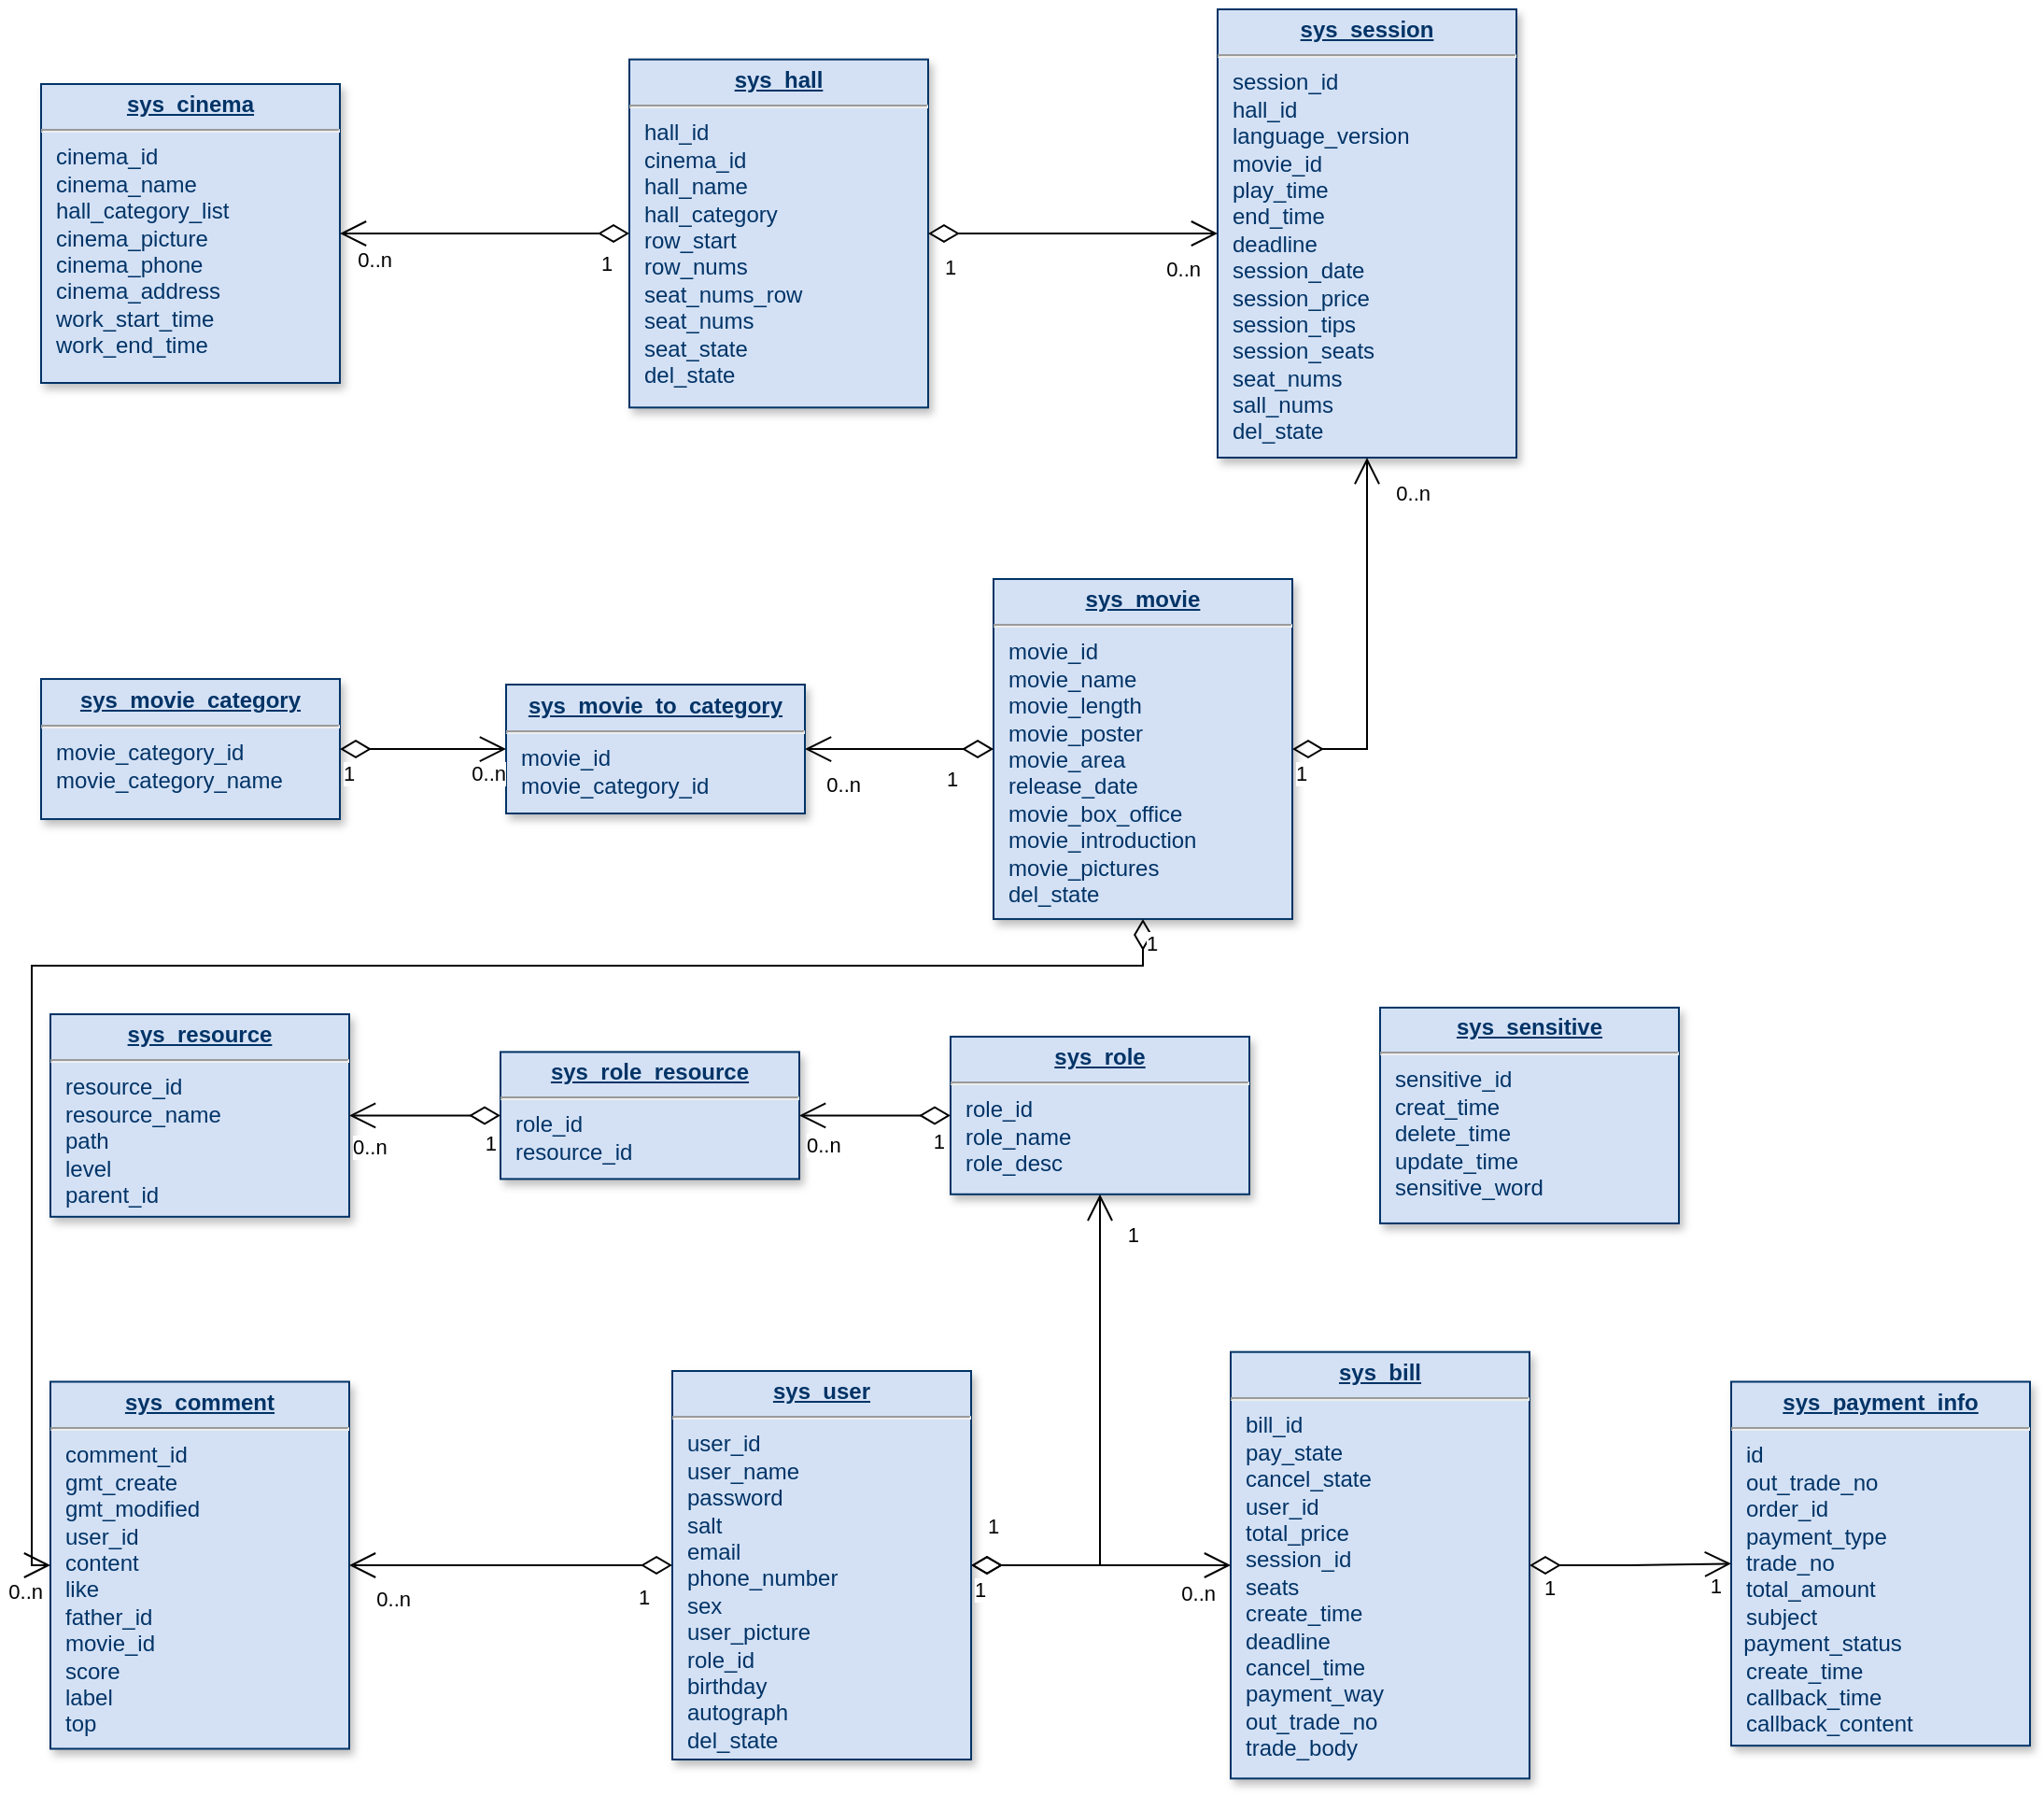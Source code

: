 <mxfile version="21.1.2" type="github">
  <diagram name="Page-1" id="efa7a0a1-bf9b-a30e-e6df-94a7791c09e9">
    <mxGraphModel dx="2733" dy="1202" grid="0" gridSize="10" guides="1" tooltips="1" connect="1" arrows="1" fold="1" page="0" pageScale="1" pageWidth="826" pageHeight="1169" background="none" math="0" shadow="0">
      <root>
        <mxCell id="0" />
        <mxCell id="1" parent="0" />
        <mxCell id="19" value="&lt;p style=&quot;margin: 4px 0px 0px; text-align: center;&quot;&gt;&lt;b&gt;&lt;u&gt;sys_role&lt;/u&gt;&lt;/b&gt;&lt;br&gt;&lt;/p&gt;&lt;hr&gt;&lt;p style=&quot;margin: 0px; margin-left: 8px;&quot;&gt;role_id&lt;br&gt;role_name&lt;/p&gt;&lt;p style=&quot;margin: 0px; margin-left: 8px;&quot;&gt;role_desc&lt;/p&gt;" style="verticalAlign=top;align=left;overflow=fill;fontSize=12;fontFamily=Helvetica;html=1;strokeColor=#003366;shadow=1;fillColor=#D4E1F5;fontColor=#003366" parent="1" vertex="1">
          <mxGeometry x="167" y="881.03" width="160" height="84.36" as="geometry" />
        </mxCell>
        <mxCell id="20" value="&lt;p style=&quot;margin: 4px 0px 0px; text-align: center;&quot;&gt;&lt;b&gt;&lt;u&gt;sys_comment&lt;/u&gt;&lt;/b&gt;&lt;br&gt;&lt;/p&gt;&lt;hr&gt;&lt;p style=&quot;margin: 0px; margin-left: 8px;&quot;&gt;comment_id&lt;/p&gt;&lt;p style=&quot;margin: 0px; margin-left: 8px;&quot;&gt;gmt_create&lt;/p&gt;&lt;p style=&quot;margin: 0px; margin-left: 8px;&quot;&gt;gmt_modified&lt;/p&gt;&lt;p style=&quot;margin: 0px; margin-left: 8px;&quot;&gt;user_id&lt;/p&gt;&lt;p style=&quot;margin: 0px; margin-left: 8px;&quot;&gt;content&lt;/p&gt;&lt;p style=&quot;margin: 0px; margin-left: 8px;&quot;&gt;like&lt;br&gt;&lt;/p&gt;&lt;p style=&quot;margin: 0px; margin-left: 8px;&quot;&gt;father_id&lt;br&gt;&lt;/p&gt;&lt;p style=&quot;margin: 0px; margin-left: 8px;&quot;&gt;movie_id&lt;br&gt;&lt;/p&gt;&lt;p style=&quot;margin: 0px; margin-left: 8px;&quot;&gt;score&lt;br&gt;&lt;/p&gt;&lt;p style=&quot;margin: 0px; margin-left: 8px;&quot;&gt;label&lt;br&gt;&lt;/p&gt;&lt;p style=&quot;margin: 0px; margin-left: 8px;&quot;&gt;top&lt;br&gt;&lt;/p&gt;" style="verticalAlign=top;align=left;overflow=fill;fontSize=12;fontFamily=Helvetica;html=1;strokeColor=#003366;shadow=1;fillColor=#D4E1F5;fontColor=#003366" parent="1" vertex="1">
          <mxGeometry x="-315" y="1065.75" width="160" height="196.5" as="geometry" />
        </mxCell>
        <mxCell id="21" value="&lt;p style=&quot;margin: 4px 0px 0px; text-align: center;&quot;&gt;&lt;b&gt;&lt;u&gt;sys_cinema&lt;/u&gt;&lt;/b&gt;&lt;br&gt;&lt;/p&gt;&lt;hr&gt;&lt;p style=&quot;margin: 0px; margin-left: 8px;&quot;&gt;cinema_id&lt;/p&gt;&lt;p style=&quot;margin: 0px; margin-left: 8px;&quot;&gt;cinema_name&lt;/p&gt;&lt;p style=&quot;margin: 0px; margin-left: 8px;&quot;&gt;hall_category_list&lt;/p&gt;&lt;p style=&quot;margin: 0px; margin-left: 8px;&quot;&gt;cinema_picture&lt;/p&gt;&lt;p style=&quot;margin: 0px; margin-left: 8px;&quot;&gt;cinema_phone&lt;/p&gt;&lt;p style=&quot;margin: 0px; margin-left: 8px;&quot;&gt;cinema_address&lt;/p&gt;&lt;p style=&quot;margin: 0px; margin-left: 8px;&quot;&gt;work_start_time&lt;/p&gt;&lt;p style=&quot;margin: 0px; margin-left: 8px;&quot;&gt;work_end_time&lt;/p&gt;" style="verticalAlign=top;align=left;overflow=fill;fontSize=12;fontFamily=Helvetica;html=1;strokeColor=#003366;shadow=1;fillColor=#D4E1F5;fontColor=#003366" parent="1" vertex="1">
          <mxGeometry x="-320" y="371.0" width="160" height="160" as="geometry" />
        </mxCell>
        <mxCell id="22" value="&lt;p style=&quot;margin: 4px 0px 0px; text-align: center;&quot;&gt;&lt;b&gt;&lt;u&gt;sys_user&lt;/u&gt;&lt;/b&gt;&lt;br&gt;&lt;/p&gt;&lt;hr&gt;&lt;p style=&quot;margin: 0px; margin-left: 8px;&quot;&gt;user_id&lt;/p&gt;&lt;p style=&quot;margin: 0px; margin-left: 8px;&quot;&gt;user_name&lt;/p&gt;&lt;p style=&quot;margin: 0px; margin-left: 8px;&quot;&gt;password&lt;/p&gt;&lt;p style=&quot;margin: 0px; margin-left: 8px;&quot;&gt;salt&lt;/p&gt;&lt;p style=&quot;margin: 0px; margin-left: 8px;&quot;&gt;email&lt;/p&gt;&lt;p style=&quot;margin: 0px; margin-left: 8px;&quot;&gt;phone_number&lt;/p&gt;&lt;p style=&quot;margin: 0px; margin-left: 8px;&quot;&gt;sex&lt;/p&gt;&lt;p style=&quot;margin: 0px; margin-left: 8px;&quot;&gt;user_picture&lt;/p&gt;&lt;p style=&quot;margin: 0px; margin-left: 8px;&quot;&gt;role_id&lt;/p&gt;&lt;p style=&quot;margin: 0px; margin-left: 8px;&quot;&gt;birthday&lt;/p&gt;&lt;p style=&quot;margin: 0px; margin-left: 8px;&quot;&gt;autograph&lt;br&gt;&lt;/p&gt;&lt;p style=&quot;margin: 0px; margin-left: 8px;&quot;&gt;del_state&lt;br&gt;&lt;/p&gt;" style="verticalAlign=top;align=left;overflow=fill;fontSize=12;fontFamily=Helvetica;html=1;strokeColor=#003366;shadow=1;fillColor=#D4E1F5;fontColor=#003366" parent="1" vertex="1">
          <mxGeometry x="18" y="1060" width="160" height="208" as="geometry" />
        </mxCell>
        <mxCell id="23" value="&lt;p style=&quot;margin: 4px 0px 0px; text-align: center;&quot;&gt;&lt;b&gt;&lt;u&gt;sys_hall&lt;/u&gt;&lt;/b&gt;&lt;br&gt;&lt;/p&gt;&lt;hr&gt;&lt;p style=&quot;margin: 0px; margin-left: 8px;&quot;&gt;hall_id&lt;/p&gt;&lt;p style=&quot;margin: 0px; margin-left: 8px;&quot;&gt;cinema_id&lt;/p&gt;&lt;p style=&quot;margin: 0px; margin-left: 8px;&quot;&gt;hall_name&lt;/p&gt;&lt;p style=&quot;margin: 0px; margin-left: 8px;&quot;&gt;hall_category&lt;/p&gt;&lt;p style=&quot;margin: 0px; margin-left: 8px;&quot;&gt;row_start&lt;br&gt;&lt;/p&gt;&lt;p style=&quot;margin: 0px; margin-left: 8px;&quot;&gt;row_nums&lt;br&gt;&lt;/p&gt;&lt;p style=&quot;margin: 0px; margin-left: 8px;&quot;&gt;seat_nums_row&lt;br&gt;&lt;/p&gt;&lt;p style=&quot;margin: 0px; margin-left: 8px;&quot;&gt;seat_nums&lt;br&gt;&lt;/p&gt;&lt;p style=&quot;margin: 0px; margin-left: 8px;&quot;&gt;seat_state&lt;br&gt;&lt;/p&gt;&lt;p style=&quot;margin: 0px; margin-left: 8px;&quot;&gt;del_state&lt;br&gt;&lt;/p&gt;" style="verticalAlign=top;align=left;overflow=fill;fontSize=12;fontFamily=Helvetica;html=1;strokeColor=#003366;shadow=1;fillColor=#D4E1F5;fontColor=#003366" parent="1" vertex="1">
          <mxGeometry x="-5" y="357.82" width="160" height="186.36" as="geometry" />
        </mxCell>
        <mxCell id="24" value="&lt;p style=&quot;margin: 4px 0px 0px; text-align: center;&quot;&gt;&lt;b&gt;&lt;u&gt;sys_movie&lt;/u&gt;&lt;/b&gt;&lt;br&gt;&lt;/p&gt;&lt;hr&gt;&lt;p style=&quot;margin: 0px; margin-left: 8px;&quot;&gt;movie_id&lt;/p&gt;&lt;p style=&quot;margin: 0px; margin-left: 8px;&quot;&gt;movie_name&lt;/p&gt;&lt;p style=&quot;margin: 0px; margin-left: 8px;&quot;&gt;movie_length&lt;/p&gt;&lt;p style=&quot;margin: 0px; margin-left: 8px;&quot;&gt;movie_poster&lt;/p&gt;&lt;p style=&quot;margin: 0px; margin-left: 8px;&quot;&gt;movie_area&lt;/p&gt;&lt;p style=&quot;margin: 0px; margin-left: 8px;&quot;&gt;release_date&lt;/p&gt;&lt;p style=&quot;margin: 0px; margin-left: 8px;&quot;&gt;movie_box_office&lt;/p&gt;&lt;p style=&quot;margin: 0px; margin-left: 8px;&quot;&gt;movie_introduction&lt;br&gt;&lt;/p&gt;&lt;p style=&quot;margin: 0px; margin-left: 8px;&quot;&gt;movie_pictures&lt;br&gt;&lt;/p&gt;&lt;p style=&quot;margin: 0px; margin-left: 8px;&quot;&gt;del_state&lt;br&gt;&lt;/p&gt;" style="verticalAlign=top;align=left;overflow=fill;fontSize=12;fontFamily=Helvetica;html=1;strokeColor=#003366;shadow=1;fillColor=#D4E1F5;fontColor=#003366" parent="1" vertex="1">
          <mxGeometry x="190" y="636" width="160" height="182.04" as="geometry" />
        </mxCell>
        <mxCell id="25" value="&lt;p style=&quot;margin: 0px; margin-top: 4px; text-align: center; text-decoration: underline;&quot;&gt;&lt;b&gt;sys_bill&lt;/b&gt;&lt;/p&gt;&lt;hr&gt;&lt;p style=&quot;margin: 0px; margin-left: 8px;&quot;&gt;bill_id&lt;/p&gt;&lt;p style=&quot;margin: 0px; margin-left: 8px;&quot;&gt;pay_state&lt;/p&gt;&lt;p style=&quot;margin: 0px; margin-left: 8px;&quot;&gt;cancel_state&lt;/p&gt;&lt;p style=&quot;margin: 0px; margin-left: 8px;&quot;&gt;user_id&lt;/p&gt;&lt;p style=&quot;margin: 0px; margin-left: 8px;&quot;&gt;total_price&lt;/p&gt;&lt;p style=&quot;margin: 0px; margin-left: 8px;&quot;&gt;session_id&lt;/p&gt;&lt;p style=&quot;margin: 0px; margin-left: 8px;&quot;&gt;seats&lt;/p&gt;&lt;p style=&quot;margin: 0px; margin-left: 8px;&quot;&gt;create_time&lt;/p&gt;&lt;p style=&quot;margin: 0px; margin-left: 8px;&quot;&gt;deadline&lt;br&gt;&lt;/p&gt;&lt;p style=&quot;margin: 0px; margin-left: 8px;&quot;&gt;cancel_time&lt;br&gt;&lt;/p&gt;&lt;p style=&quot;margin: 0px; margin-left: 8px;&quot;&gt;payment_way&lt;br&gt;&lt;/p&gt;&lt;p style=&quot;margin: 0px; margin-left: 8px;&quot;&gt;out_trade_no&lt;br&gt;&lt;/p&gt;&lt;p style=&quot;margin: 0px; margin-left: 8px;&quot;&gt;trade_body&lt;br&gt;&lt;/p&gt;" style="verticalAlign=top;align=left;overflow=fill;fontSize=12;fontFamily=Helvetica;html=1;strokeColor=#003366;shadow=1;fillColor=#D4E1F5;fontColor=#003366" parent="1" vertex="1">
          <mxGeometry x="317" y="1049.82" width="160" height="228.36" as="geometry" />
        </mxCell>
        <mxCell id="27" value="&lt;p style=&quot;margin: 4px 0px 0px; text-align: center;&quot;&gt;&lt;b&gt;&lt;u&gt;sys_session&lt;/u&gt;&lt;/b&gt;&lt;br&gt;&lt;/p&gt;&lt;hr&gt;&lt;p style=&quot;margin: 0px; margin-left: 8px;&quot;&gt;session_id&lt;br&gt;hall_id&lt;/p&gt;&lt;p style=&quot;margin: 0px; margin-left: 8px;&quot;&gt;language_version&lt;/p&gt;&lt;p style=&quot;margin: 0px; margin-left: 8px;&quot;&gt;movie_id&lt;/p&gt;&lt;p style=&quot;margin: 0px; margin-left: 8px;&quot;&gt;play_time&lt;/p&gt;&lt;p style=&quot;margin: 0px; margin-left: 8px;&quot;&gt;end_time&lt;/p&gt;&lt;p style=&quot;margin: 0px; margin-left: 8px;&quot;&gt;deadline&lt;/p&gt;&lt;p style=&quot;margin: 0px; margin-left: 8px;&quot;&gt;session_date&lt;/p&gt;&lt;p style=&quot;margin: 0px; margin-left: 8px;&quot;&gt;session_price&lt;/p&gt;&lt;p style=&quot;margin: 0px; margin-left: 8px;&quot;&gt;session_tips&lt;/p&gt;&lt;p style=&quot;margin: 0px; margin-left: 8px;&quot;&gt;session_seats&lt;/p&gt;&lt;p style=&quot;margin: 0px; margin-left: 8px;&quot;&gt;seat_nums&lt;br&gt;&lt;/p&gt;&lt;p style=&quot;margin: 0px; margin-left: 8px;&quot;&gt;sall_nums&lt;br&gt;&lt;/p&gt;&lt;p style=&quot;margin: 0px; margin-left: 8px;&quot;&gt;del_state&lt;br&gt;&lt;/p&gt;" style="verticalAlign=top;align=left;overflow=fill;fontSize=12;fontFamily=Helvetica;html=1;strokeColor=#003366;shadow=1;fillColor=#D4E1F5;fontColor=#003366" parent="1" vertex="1">
          <mxGeometry x="310" y="331" width="160" height="240" as="geometry" />
        </mxCell>
        <mxCell id="28" value="&lt;p style=&quot;margin: 4px 0px 0px; text-align: center;&quot;&gt;&lt;b&gt;&lt;u&gt;sys_payment_info&lt;/u&gt;&lt;/b&gt;&lt;br&gt;&lt;/p&gt;&lt;hr&gt;&lt;p style=&quot;margin: 0px; margin-left: 8px;&quot;&gt;id&lt;/p&gt;&lt;p style=&quot;margin: 0px; margin-left: 8px;&quot;&gt;out_trade_no&lt;/p&gt;&lt;p style=&quot;margin: 0px; margin-left: 8px;&quot;&gt;order_id&lt;/p&gt;&lt;p style=&quot;margin: 0px; margin-left: 8px;&quot;&gt;payment_type&lt;/p&gt;&lt;p style=&quot;margin: 0px; margin-left: 8px;&quot;&gt;trade_no&lt;/p&gt;&lt;p style=&quot;margin: 0px; margin-left: 8px;&quot;&gt;total_amount&lt;/p&gt;&lt;p style=&quot;margin: 0px; margin-left: 8px;&quot;&gt;subject&lt;/p&gt;&amp;nbsp; payment_status&lt;p style=&quot;margin: 0px; margin-left: 8px;&quot;&gt;create_time&lt;br&gt;&lt;/p&gt;&lt;p style=&quot;margin: 0px; margin-left: 8px;&quot;&gt;callback_time&lt;br&gt;&lt;/p&gt;&lt;p style=&quot;margin: 0px; margin-left: 8px;&quot;&gt;callback_content&lt;br&gt;&lt;/p&gt;" style="verticalAlign=top;align=left;overflow=fill;fontSize=12;fontFamily=Helvetica;html=1;strokeColor=#003366;shadow=1;fillColor=#D4E1F5;fontColor=#003366" parent="1" vertex="1">
          <mxGeometry x="585" y="1065.75" width="160" height="194.84" as="geometry" />
        </mxCell>
        <mxCell id="29" value="&lt;p style=&quot;margin: 4px 0px 0px; text-align: center;&quot;&gt;&lt;b&gt;&lt;u&gt;sys_movie_category&lt;/u&gt;&lt;/b&gt;&lt;br&gt;&lt;/p&gt;&lt;hr&gt;&lt;p style=&quot;margin: 0px; margin-left: 8px;&quot;&gt;movie_category_id&lt;/p&gt;&lt;p style=&quot;margin: 0px; margin-left: 8px;&quot;&gt;movie_category_name&lt;/p&gt;&lt;p style=&quot;margin: 0px; margin-left: 8px;&quot;&gt;&lt;br&gt;&lt;/p&gt;" style="verticalAlign=top;align=left;overflow=fill;fontSize=12;fontFamily=Helvetica;html=1;strokeColor=#003366;shadow=1;fillColor=#D4E1F5;fontColor=#003366" parent="1" vertex="1">
          <mxGeometry x="-320" y="689.52" width="160" height="75" as="geometry" />
        </mxCell>
        <mxCell id="31" value="&lt;p style=&quot;margin: 4px 0px 0px; text-align: center;&quot;&gt;&lt;b&gt;&lt;u&gt;sys_sensitive&lt;/u&gt;&lt;/b&gt;&lt;br&gt;&lt;/p&gt;&lt;hr&gt;&lt;p style=&quot;margin: 0px; margin-left: 8px;&quot;&gt;sensitive_id&lt;/p&gt;&lt;p style=&quot;margin: 0px; margin-left: 8px;&quot;&gt;creat_time&lt;/p&gt;&lt;p style=&quot;margin: 0px; margin-left: 8px;&quot;&gt;delete_time&lt;/p&gt;&lt;p style=&quot;margin: 0px; margin-left: 8px;&quot;&gt;update_time&lt;br&gt;&lt;/p&gt;&lt;p style=&quot;margin: 0px; margin-left: 8px;&quot;&gt;sensitive_word&lt;br&gt;&lt;/p&gt;" style="verticalAlign=top;align=left;overflow=fill;fontSize=12;fontFamily=Helvetica;html=1;strokeColor=#003366;shadow=1;fillColor=#D4E1F5;fontColor=#003366" parent="1" vertex="1">
          <mxGeometry x="397" y="865.46" width="160" height="115.5" as="geometry" />
        </mxCell>
        <mxCell id="32" value="&lt;p style=&quot;margin: 4px 0px 0px; text-align: center;&quot;&gt;&lt;b&gt;&lt;u&gt;sys_role_resource&lt;/u&gt;&lt;/b&gt;&lt;br&gt;&lt;/p&gt;&lt;hr&gt;&lt;p style=&quot;margin: 0px; margin-left: 8px;&quot;&gt;role_id&lt;/p&gt;&lt;p style=&quot;margin: 0px; margin-left: 8px;&quot;&gt;resource_id&lt;/p&gt;" style="verticalAlign=top;align=left;overflow=fill;fontSize=12;fontFamily=Helvetica;html=1;strokeColor=#003366;shadow=1;fillColor=#D4E1F5;fontColor=#003366" parent="1" vertex="1">
          <mxGeometry x="-74" y="889.21" width="160" height="68" as="geometry" />
        </mxCell>
        <mxCell id="33" value="&lt;p style=&quot;margin: 4px 0px 0px; text-align: center;&quot;&gt;&lt;b&gt;&lt;u&gt;sys_movie_to_category&lt;/u&gt;&lt;/b&gt;&lt;br&gt;&lt;/p&gt;&lt;hr&gt;&lt;p style=&quot;margin: 0px; margin-left: 8px;&quot;&gt;movie_id&lt;/p&gt;&lt;p style=&quot;margin: 0px; margin-left: 8px;&quot;&gt;movie_category_id&lt;/p&gt;" style="verticalAlign=top;align=left;overflow=fill;fontSize=12;fontFamily=Helvetica;html=1;strokeColor=#003366;shadow=1;fillColor=#D4E1F5;fontColor=#003366" parent="1" vertex="1">
          <mxGeometry x="-71" y="692.52" width="160" height="69" as="geometry" />
        </mxCell>
        <mxCell id="34" value="&lt;p style=&quot;margin: 4px 0px 0px; text-align: center;&quot;&gt;&lt;b&gt;&lt;u&gt;sys_resource&lt;/u&gt;&lt;/b&gt;&lt;br&gt;&lt;/p&gt;&lt;hr&gt;&lt;p style=&quot;margin: 0px ; margin-left: 8px&quot;&gt;resource_id&lt;br&gt;&lt;/p&gt;&lt;p style=&quot;margin: 0px ; margin-left: 8px&quot;&gt;resource_name&lt;/p&gt;&lt;p style=&quot;margin: 0px ; margin-left: 8px&quot;&gt;path&lt;/p&gt;&lt;p style=&quot;margin: 0px ; margin-left: 8px&quot;&gt;level&lt;br&gt;&lt;/p&gt;&lt;p style=&quot;margin: 0px ; margin-left: 8px&quot;&gt;parent_id&lt;br&gt;&lt;/p&gt;" style="verticalAlign=top;align=left;overflow=fill;fontSize=12;fontFamily=Helvetica;html=1;strokeColor=#003366;shadow=1;fillColor=#D4E1F5;fontColor=#003366" parent="1" vertex="1">
          <mxGeometry x="-315" y="869" width="160" height="108.42" as="geometry" />
        </mxCell>
        <mxCell id="kpUBe2QvkUQ21RdyFN14-124" value="" style="endArrow=open;html=1;endSize=12;startArrow=diamondThin;startSize=14;startFill=0;edgeStyle=orthogonalEdgeStyle;rounded=0;exitX=0;exitY=0.5;exitDx=0;exitDy=0;entryX=1;entryY=0.5;entryDx=0;entryDy=0;" edge="1" parent="1" source="23" target="21">
          <mxGeometry x="-0.019" relative="1" as="geometry">
            <mxPoint x="-137" y="380" as="sourcePoint" />
            <mxPoint x="-104" y="380" as="targetPoint" />
            <mxPoint as="offset" />
          </mxGeometry>
        </mxCell>
        <mxCell id="kpUBe2QvkUQ21RdyFN14-125" value="1" style="edgeLabel;resizable=0;html=1;align=left;verticalAlign=top;" connectable="0" vertex="1" parent="kpUBe2QvkUQ21RdyFN14-124">
          <mxGeometry x="-1" relative="1" as="geometry">
            <mxPoint x="-17" y="3" as="offset" />
          </mxGeometry>
        </mxCell>
        <mxCell id="kpUBe2QvkUQ21RdyFN14-126" value="0..n" style="edgeLabel;resizable=0;html=1;align=right;verticalAlign=top;" connectable="0" vertex="1" parent="kpUBe2QvkUQ21RdyFN14-124">
          <mxGeometry x="1" relative="1" as="geometry">
            <mxPoint x="28" y="1" as="offset" />
          </mxGeometry>
        </mxCell>
        <mxCell id="kpUBe2QvkUQ21RdyFN14-127" value="" style="endArrow=open;html=1;endSize=12;startArrow=diamondThin;startSize=14;startFill=0;edgeStyle=orthogonalEdgeStyle;rounded=0;exitX=0;exitY=0.5;exitDx=0;exitDy=0;entryX=1;entryY=0.5;entryDx=0;entryDy=0;" edge="1" parent="1" source="22" target="20">
          <mxGeometry relative="1" as="geometry">
            <mxPoint x="-313" y="1218" as="sourcePoint" />
            <mxPoint x="-153" y="1218" as="targetPoint" />
          </mxGeometry>
        </mxCell>
        <mxCell id="kpUBe2QvkUQ21RdyFN14-128" value="1" style="edgeLabel;resizable=0;html=1;align=left;verticalAlign=top;" connectable="0" vertex="1" parent="kpUBe2QvkUQ21RdyFN14-127">
          <mxGeometry x="-1" relative="1" as="geometry">
            <mxPoint x="-20" y="4" as="offset" />
          </mxGeometry>
        </mxCell>
        <mxCell id="kpUBe2QvkUQ21RdyFN14-129" value="0..n" style="edgeLabel;resizable=0;html=1;align=right;verticalAlign=top;" connectable="0" vertex="1" parent="kpUBe2QvkUQ21RdyFN14-127">
          <mxGeometry x="1" relative="1" as="geometry">
            <mxPoint x="33" y="5" as="offset" />
          </mxGeometry>
        </mxCell>
        <mxCell id="kpUBe2QvkUQ21RdyFN14-130" value="" style="endArrow=open;html=1;endSize=12;startArrow=diamondThin;startSize=14;startFill=0;edgeStyle=orthogonalEdgeStyle;rounded=0;exitX=0;exitY=0.5;exitDx=0;exitDy=0;" edge="1" parent="1" source="24" target="33">
          <mxGeometry relative="1" as="geometry">
            <mxPoint x="69" y="630" as="sourcePoint" />
            <mxPoint x="229" y="630" as="targetPoint" />
          </mxGeometry>
        </mxCell>
        <mxCell id="kpUBe2QvkUQ21RdyFN14-131" value="1" style="edgeLabel;resizable=0;html=1;align=left;verticalAlign=top;" connectable="0" vertex="1" parent="kpUBe2QvkUQ21RdyFN14-130">
          <mxGeometry x="-1" relative="1" as="geometry">
            <mxPoint x="-27" y="3" as="offset" />
          </mxGeometry>
        </mxCell>
        <mxCell id="kpUBe2QvkUQ21RdyFN14-132" value="0..n" style="edgeLabel;resizable=0;html=1;align=right;verticalAlign=top;" connectable="0" vertex="1" parent="kpUBe2QvkUQ21RdyFN14-130">
          <mxGeometry x="1" relative="1" as="geometry">
            <mxPoint x="30" y="6" as="offset" />
          </mxGeometry>
        </mxCell>
        <mxCell id="kpUBe2QvkUQ21RdyFN14-133" value="" style="endArrow=open;html=1;endSize=12;startArrow=diamondThin;startSize=14;startFill=0;edgeStyle=orthogonalEdgeStyle;rounded=0;exitX=1;exitY=0.5;exitDx=0;exitDy=0;entryX=0;entryY=0.5;entryDx=0;entryDy=0;" edge="1" parent="1" source="29" target="33">
          <mxGeometry x="0.03" relative="1" as="geometry">
            <mxPoint x="69" y="630" as="sourcePoint" />
            <mxPoint x="229" y="630" as="targetPoint" />
            <mxPoint as="offset" />
          </mxGeometry>
        </mxCell>
        <mxCell id="kpUBe2QvkUQ21RdyFN14-134" value="1" style="edgeLabel;resizable=0;html=1;align=left;verticalAlign=top;" connectable="0" vertex="1" parent="kpUBe2QvkUQ21RdyFN14-133">
          <mxGeometry x="-1" relative="1" as="geometry" />
        </mxCell>
        <mxCell id="kpUBe2QvkUQ21RdyFN14-135" value="0..n" style="edgeLabel;resizable=0;html=1;align=right;verticalAlign=top;" connectable="0" vertex="1" parent="kpUBe2QvkUQ21RdyFN14-133">
          <mxGeometry x="1" relative="1" as="geometry">
            <mxPoint as="offset" />
          </mxGeometry>
        </mxCell>
        <mxCell id="kpUBe2QvkUQ21RdyFN14-136" value="" style="endArrow=open;html=1;endSize=12;startArrow=diamondThin;startSize=14;startFill=0;edgeStyle=orthogonalEdgeStyle;rounded=0;exitX=1;exitY=0.5;exitDx=0;exitDy=0;entryX=0;entryY=0.5;entryDx=0;entryDy=0;" edge="1" parent="1" source="23" target="27">
          <mxGeometry relative="1" as="geometry">
            <mxPoint x="220" y="363" as="sourcePoint" />
            <mxPoint x="380" y="363" as="targetPoint" />
          </mxGeometry>
        </mxCell>
        <mxCell id="kpUBe2QvkUQ21RdyFN14-137" value="1" style="edgeLabel;resizable=0;html=1;align=left;verticalAlign=top;" connectable="0" vertex="1" parent="kpUBe2QvkUQ21RdyFN14-136">
          <mxGeometry x="-1" relative="1" as="geometry">
            <mxPoint x="7" y="5" as="offset" />
          </mxGeometry>
        </mxCell>
        <mxCell id="kpUBe2QvkUQ21RdyFN14-138" value="0..n" style="edgeLabel;resizable=0;html=1;align=right;verticalAlign=top;" connectable="0" vertex="1" parent="kpUBe2QvkUQ21RdyFN14-136">
          <mxGeometry x="1" relative="1" as="geometry">
            <mxPoint x="-9" y="6" as="offset" />
          </mxGeometry>
        </mxCell>
        <mxCell id="kpUBe2QvkUQ21RdyFN14-139" value="" style="endArrow=open;html=1;endSize=12;startArrow=diamondThin;startSize=14;startFill=0;edgeStyle=orthogonalEdgeStyle;rounded=0;exitX=1;exitY=0.5;exitDx=0;exitDy=0;entryX=0.5;entryY=1;entryDx=0;entryDy=0;" edge="1" parent="1" source="24" target="27">
          <mxGeometry relative="1" as="geometry">
            <mxPoint x="220" y="649" as="sourcePoint" />
            <mxPoint x="380" y="649" as="targetPoint" />
          </mxGeometry>
        </mxCell>
        <mxCell id="kpUBe2QvkUQ21RdyFN14-140" value="1" style="edgeLabel;resizable=0;html=1;align=left;verticalAlign=top;" connectable="0" vertex="1" parent="kpUBe2QvkUQ21RdyFN14-139">
          <mxGeometry x="-1" relative="1" as="geometry" />
        </mxCell>
        <mxCell id="kpUBe2QvkUQ21RdyFN14-141" value="0..n" style="edgeLabel;resizable=0;html=1;align=right;verticalAlign=top;" connectable="0" vertex="1" parent="kpUBe2QvkUQ21RdyFN14-139">
          <mxGeometry x="1" relative="1" as="geometry">
            <mxPoint x="34" y="6" as="offset" />
          </mxGeometry>
        </mxCell>
        <mxCell id="kpUBe2QvkUQ21RdyFN14-142" value="" style="endArrow=open;html=1;endSize=12;startArrow=diamondThin;startSize=14;startFill=0;edgeStyle=orthogonalEdgeStyle;rounded=0;exitX=1;exitY=0.5;exitDx=0;exitDy=0;entryX=0.5;entryY=1;entryDx=0;entryDy=0;" edge="1" parent="1" source="22" target="19">
          <mxGeometry relative="1" as="geometry">
            <mxPoint x="220" y="935" as="sourcePoint" />
            <mxPoint x="380" y="935" as="targetPoint" />
          </mxGeometry>
        </mxCell>
        <mxCell id="kpUBe2QvkUQ21RdyFN14-143" value="1" style="edgeLabel;resizable=0;html=1;align=left;verticalAlign=top;" connectable="0" vertex="1" parent="kpUBe2QvkUQ21RdyFN14-142">
          <mxGeometry x="-1" relative="1" as="geometry">
            <mxPoint x="7" y="-34" as="offset" />
          </mxGeometry>
        </mxCell>
        <mxCell id="kpUBe2QvkUQ21RdyFN14-144" value="1" style="edgeLabel;resizable=0;html=1;align=right;verticalAlign=top;" connectable="0" vertex="1" parent="kpUBe2QvkUQ21RdyFN14-142">
          <mxGeometry x="1" relative="1" as="geometry">
            <mxPoint x="21" y="8" as="offset" />
          </mxGeometry>
        </mxCell>
        <mxCell id="kpUBe2QvkUQ21RdyFN14-145" value="" style="endArrow=open;html=1;endSize=12;startArrow=diamondThin;startSize=14;startFill=0;edgeStyle=orthogonalEdgeStyle;rounded=0;exitX=0;exitY=0.5;exitDx=0;exitDy=0;entryX=1;entryY=0.5;entryDx=0;entryDy=0;" edge="1" parent="1" source="19" target="32">
          <mxGeometry x="0.005" relative="1" as="geometry">
            <mxPoint x="220" y="935" as="sourcePoint" />
            <mxPoint x="380" y="935" as="targetPoint" />
            <mxPoint as="offset" />
          </mxGeometry>
        </mxCell>
        <mxCell id="kpUBe2QvkUQ21RdyFN14-146" value="0..n" style="edgeLabel;resizable=0;html=1;align=left;verticalAlign=top;" connectable="0" vertex="1" parent="kpUBe2QvkUQ21RdyFN14-145">
          <mxGeometry x="-1" relative="1" as="geometry">
            <mxPoint x="-79" y="3" as="offset" />
          </mxGeometry>
        </mxCell>
        <mxCell id="kpUBe2QvkUQ21RdyFN14-147" value="1" style="edgeLabel;resizable=0;html=1;align=right;verticalAlign=top;" connectable="0" vertex="1" parent="kpUBe2QvkUQ21RdyFN14-145">
          <mxGeometry x="1" relative="1" as="geometry">
            <mxPoint x="78" y="1" as="offset" />
          </mxGeometry>
        </mxCell>
        <mxCell id="kpUBe2QvkUQ21RdyFN14-149" value="" style="endArrow=open;html=1;endSize=12;startArrow=diamondThin;startSize=14;startFill=0;edgeStyle=orthogonalEdgeStyle;rounded=0;exitX=0;exitY=0.5;exitDx=0;exitDy=0;entryX=1;entryY=0.5;entryDx=0;entryDy=0;" edge="1" parent="1" source="32" target="34">
          <mxGeometry relative="1" as="geometry">
            <mxPoint x="136" y="940" as="sourcePoint" />
            <mxPoint x="296" y="940" as="targetPoint" />
          </mxGeometry>
        </mxCell>
        <mxCell id="kpUBe2QvkUQ21RdyFN14-150" value="0..n" style="edgeLabel;resizable=0;html=1;align=left;verticalAlign=top;" connectable="0" vertex="1" parent="kpUBe2QvkUQ21RdyFN14-149">
          <mxGeometry x="-1" relative="1" as="geometry">
            <mxPoint x="-81" y="4" as="offset" />
          </mxGeometry>
        </mxCell>
        <mxCell id="kpUBe2QvkUQ21RdyFN14-151" value="1" style="edgeLabel;resizable=0;html=1;align=right;verticalAlign=top;" connectable="0" vertex="1" parent="kpUBe2QvkUQ21RdyFN14-149">
          <mxGeometry x="1" relative="1" as="geometry">
            <mxPoint x="79" y="2" as="offset" />
          </mxGeometry>
        </mxCell>
        <mxCell id="kpUBe2QvkUQ21RdyFN14-153" value="" style="endArrow=open;html=1;endSize=12;startArrow=diamondThin;startSize=14;startFill=0;edgeStyle=orthogonalEdgeStyle;rounded=0;entryX=0;entryY=0.5;entryDx=0;entryDy=0;exitX=1;exitY=0.5;exitDx=0;exitDy=0;" edge="1" parent="1" source="25" target="28">
          <mxGeometry relative="1" as="geometry">
            <mxPoint x="570" y="1004" as="sourcePoint" />
            <mxPoint x="401" y="855" as="targetPoint" />
          </mxGeometry>
        </mxCell>
        <mxCell id="kpUBe2QvkUQ21RdyFN14-154" value="1" style="edgeLabel;resizable=0;html=1;align=left;verticalAlign=top;" connectable="0" vertex="1" parent="kpUBe2QvkUQ21RdyFN14-153">
          <mxGeometry x="-1" relative="1" as="geometry">
            <mxPoint x="6" y="-1" as="offset" />
          </mxGeometry>
        </mxCell>
        <mxCell id="kpUBe2QvkUQ21RdyFN14-155" value="1" style="edgeLabel;resizable=0;html=1;align=right;verticalAlign=top;" connectable="0" vertex="1" parent="kpUBe2QvkUQ21RdyFN14-153">
          <mxGeometry x="1" relative="1" as="geometry">
            <mxPoint x="-5" y="-1" as="offset" />
          </mxGeometry>
        </mxCell>
        <mxCell id="kpUBe2QvkUQ21RdyFN14-156" value="" style="endArrow=open;html=1;endSize=12;startArrow=diamondThin;startSize=14;startFill=0;edgeStyle=orthogonalEdgeStyle;rounded=0;exitX=1;exitY=0.5;exitDx=0;exitDy=0;entryX=0;entryY=0.5;entryDx=0;entryDy=0;" edge="1" parent="1" source="22" target="25">
          <mxGeometry relative="1" as="geometry">
            <mxPoint x="373" y="1023" as="sourcePoint" />
            <mxPoint x="533" y="1023" as="targetPoint" />
          </mxGeometry>
        </mxCell>
        <mxCell id="kpUBe2QvkUQ21RdyFN14-157" value="1" style="edgeLabel;resizable=0;html=1;align=left;verticalAlign=top;" connectable="0" vertex="1" parent="kpUBe2QvkUQ21RdyFN14-156">
          <mxGeometry x="-1" relative="1" as="geometry" />
        </mxCell>
        <mxCell id="kpUBe2QvkUQ21RdyFN14-158" value="0..n" style="edgeLabel;resizable=0;html=1;align=right;verticalAlign=top;" connectable="0" vertex="1" parent="kpUBe2QvkUQ21RdyFN14-156">
          <mxGeometry x="1" relative="1" as="geometry">
            <mxPoint x="-8" y="2" as="offset" />
          </mxGeometry>
        </mxCell>
        <mxCell id="kpUBe2QvkUQ21RdyFN14-159" value="" style="endArrow=open;html=1;endSize=12;startArrow=diamondThin;startSize=14;startFill=0;edgeStyle=orthogonalEdgeStyle;rounded=0;exitX=0.5;exitY=1;exitDx=0;exitDy=0;entryX=0;entryY=0.5;entryDx=0;entryDy=0;" edge="1" parent="1" source="24" target="20">
          <mxGeometry relative="1" as="geometry">
            <mxPoint x="85" y="954" as="sourcePoint" />
            <mxPoint x="245" y="954" as="targetPoint" />
            <Array as="points">
              <mxPoint x="270" y="843" />
              <mxPoint x="-325" y="843" />
              <mxPoint x="-325" y="1164" />
            </Array>
          </mxGeometry>
        </mxCell>
        <mxCell id="kpUBe2QvkUQ21RdyFN14-160" value="1" style="edgeLabel;resizable=0;html=1;align=left;verticalAlign=top;" connectable="0" vertex="1" parent="kpUBe2QvkUQ21RdyFN14-159">
          <mxGeometry x="-1" relative="1" as="geometry" />
        </mxCell>
        <mxCell id="kpUBe2QvkUQ21RdyFN14-161" value="0..n" style="edgeLabel;resizable=0;html=1;align=right;verticalAlign=top;" connectable="0" vertex="1" parent="kpUBe2QvkUQ21RdyFN14-159">
          <mxGeometry x="1" relative="1" as="geometry">
            <mxPoint x="-4" y="1" as="offset" />
          </mxGeometry>
        </mxCell>
      </root>
    </mxGraphModel>
  </diagram>
</mxfile>

